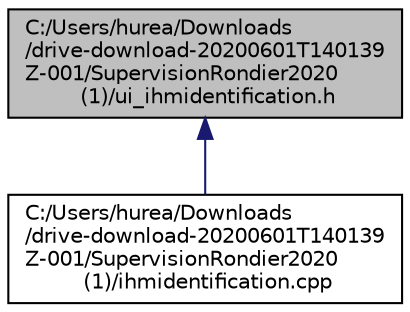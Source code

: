 digraph "C:/Users/hurea/Downloads/drive-download-20200601T140139Z-001/SupervisionRondier2020 (1)/ui_ihmidentification.h"
{
 // LATEX_PDF_SIZE
  edge [fontname="Helvetica",fontsize="10",labelfontname="Helvetica",labelfontsize="10"];
  node [fontname="Helvetica",fontsize="10",shape=record];
  Node1 [label="C:/Users/hurea/Downloads\l/drive-download-20200601T140139\lZ-001/SupervisionRondier2020\l (1)/ui_ihmidentification.h",height=0.2,width=0.4,color="black", fillcolor="grey75", style="filled", fontcolor="black",tooltip=" "];
  Node1 -> Node2 [dir="back",color="midnightblue",fontsize="10",style="solid",fontname="Helvetica"];
  Node2 [label="C:/Users/hurea/Downloads\l/drive-download-20200601T140139\lZ-001/SupervisionRondier2020\l (1)/ihmidentification.cpp",height=0.2,width=0.4,color="black", fillcolor="white", style="filled",URL="$ihmidentification_8cpp.html",tooltip="Définition des méthodes de la classe IHMIdentification."];
}
